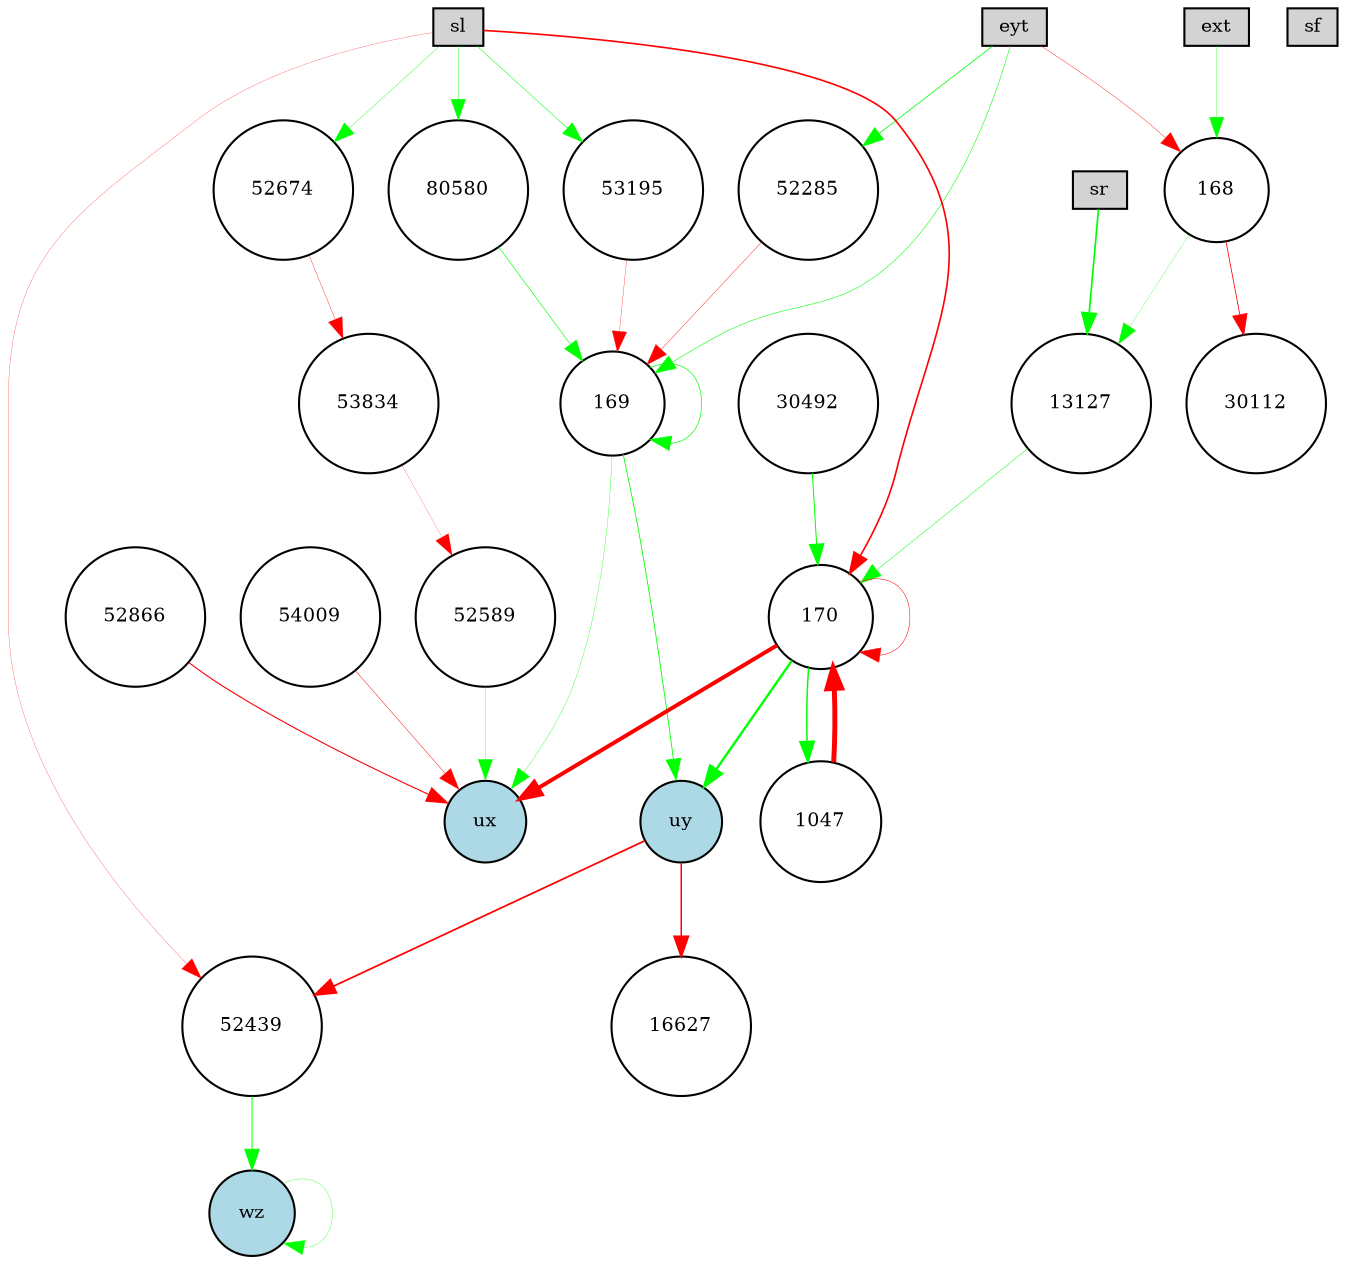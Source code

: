 digraph {
	node [fontsize=9 height=0.2 shape=circle width=0.2]
	ext [fillcolor=lightgray shape=box style=filled]
	eyt [fillcolor=lightgray shape=box style=filled]
	sf [fillcolor=lightgray shape=box style=filled]
	sl [fillcolor=lightgray shape=box style=filled]
	sr [fillcolor=lightgray shape=box style=filled]
	ux [fillcolor=lightblue style=filled]
	uy [fillcolor=lightblue style=filled]
	wz [fillcolor=lightblue style=filled]
	52674 [fillcolor=white style=filled]
	80580 [fillcolor=white style=filled]
	30112 [fillcolor=white style=filled]
	52866 [fillcolor=white style=filled]
	13127 [fillcolor=white style=filled]
	168 [fillcolor=white style=filled]
	169 [fillcolor=white style=filled]
	170 [fillcolor=white style=filled]
	53195 [fillcolor=white style=filled]
	53834 [fillcolor=white style=filled]
	52589 [fillcolor=white style=filled]
	16627 [fillcolor=white style=filled]
	1047 [fillcolor=white style=filled]
	52439 [fillcolor=white style=filled]
	54009 [fillcolor=white style=filled]
	30492 [fillcolor=white style=filled]
	52285 [fillcolor=white style=filled]
	170 -> 1047 [color=green penwidth=0.7145981346866594 style=solid]
	53195 -> 169 [color=red penwidth=0.14504683992402756 style=solid]
	sl -> 53195 [color=green penwidth=0.2517259319210612 style=solid]
	uy -> 52439 [color=red penwidth=0.8331114174282936 style=solid]
	168 -> 30112 [color=red penwidth=0.38392958809110633 style=solid]
	ext -> 168 [color=green penwidth=0.15190678737240343 style=solid]
	sl -> 80580 [color=green penwidth=0.20639842138619569 style=solid]
	169 -> uy [color=green penwidth=0.4057525325241338 style=solid]
	30492 -> 170 [color=green penwidth=0.48681991962125537 style=solid]
	eyt -> 169 [color=green penwidth=0.2662029791179693 style=solid]
	168 -> 13127 [color=green penwidth=0.1336111995489473 style=solid]
	wz -> wz [color=green penwidth=0.152315829596191 style=solid]
	169 -> ux [color=green penwidth=0.16371304496015388 style=solid]
	80580 -> 169 [color=green penwidth=0.2958640504715052 style=solid]
	52285 -> 169 [color=red penwidth=0.19299735247477257 style=solid]
	sl -> 52439 [color=red penwidth=0.1210053682089184 style=solid]
	eyt -> 52285 [color=green penwidth=0.3820418155488221 style=solid]
	eyt -> 168 [color=red penwidth=0.18542220261951056 style=solid]
	sl -> 52674 [color=green penwidth=0.17937725107116442 style=solid]
	13127 -> 170 [color=green penwidth=0.2347513211827624 style=solid]
	170 -> ux [color=red penwidth=1.9080392658407037 style=solid]
	52674 -> 53834 [color=red penwidth=0.1731233179903794 style=solid]
	52589 -> ux [color=green penwidth=0.14679969100248275 style=solid]
	1047 -> 170 [color=red penwidth=2.3769095263552984 style=solid]
	170 -> 170 [color=red penwidth=0.2496844165292765 style=solid]
	53834 -> 52589 [color=red penwidth=0.10045936927419684 style=solid]
	54009 -> ux [color=red penwidth=0.23075042698165912 style=solid]
	52439 -> wz [color=green penwidth=0.4633282252874912 style=solid]
	sr -> 13127 [color=green penwidth=0.811787767679851 style=solid]
	52866 -> ux [color=red penwidth=0.5255063107287522 style=solid]
	uy -> 16627 [color=red penwidth=0.7093262036446492 style=solid]
	170 -> uy [color=green penwidth=1.1317781374607336 style=solid]
	169 -> 169 [color=green penwidth=0.3310446473503066 style=solid]
	sl -> 170 [color=red penwidth=0.7852643516113914 style=solid]
}

